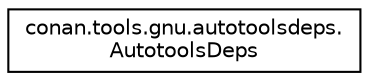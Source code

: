 digraph "Graphical Class Hierarchy"
{
 // LATEX_PDF_SIZE
  edge [fontname="Helvetica",fontsize="10",labelfontname="Helvetica",labelfontsize="10"];
  node [fontname="Helvetica",fontsize="10",shape=record];
  rankdir="LR";
  Node0 [label="conan.tools.gnu.autotoolsdeps.\lAutotoolsDeps",height=0.2,width=0.4,color="black", fillcolor="white", style="filled",URL="$classconan_1_1tools_1_1gnu_1_1autotoolsdeps_1_1AutotoolsDeps.html",tooltip=" "];
}
